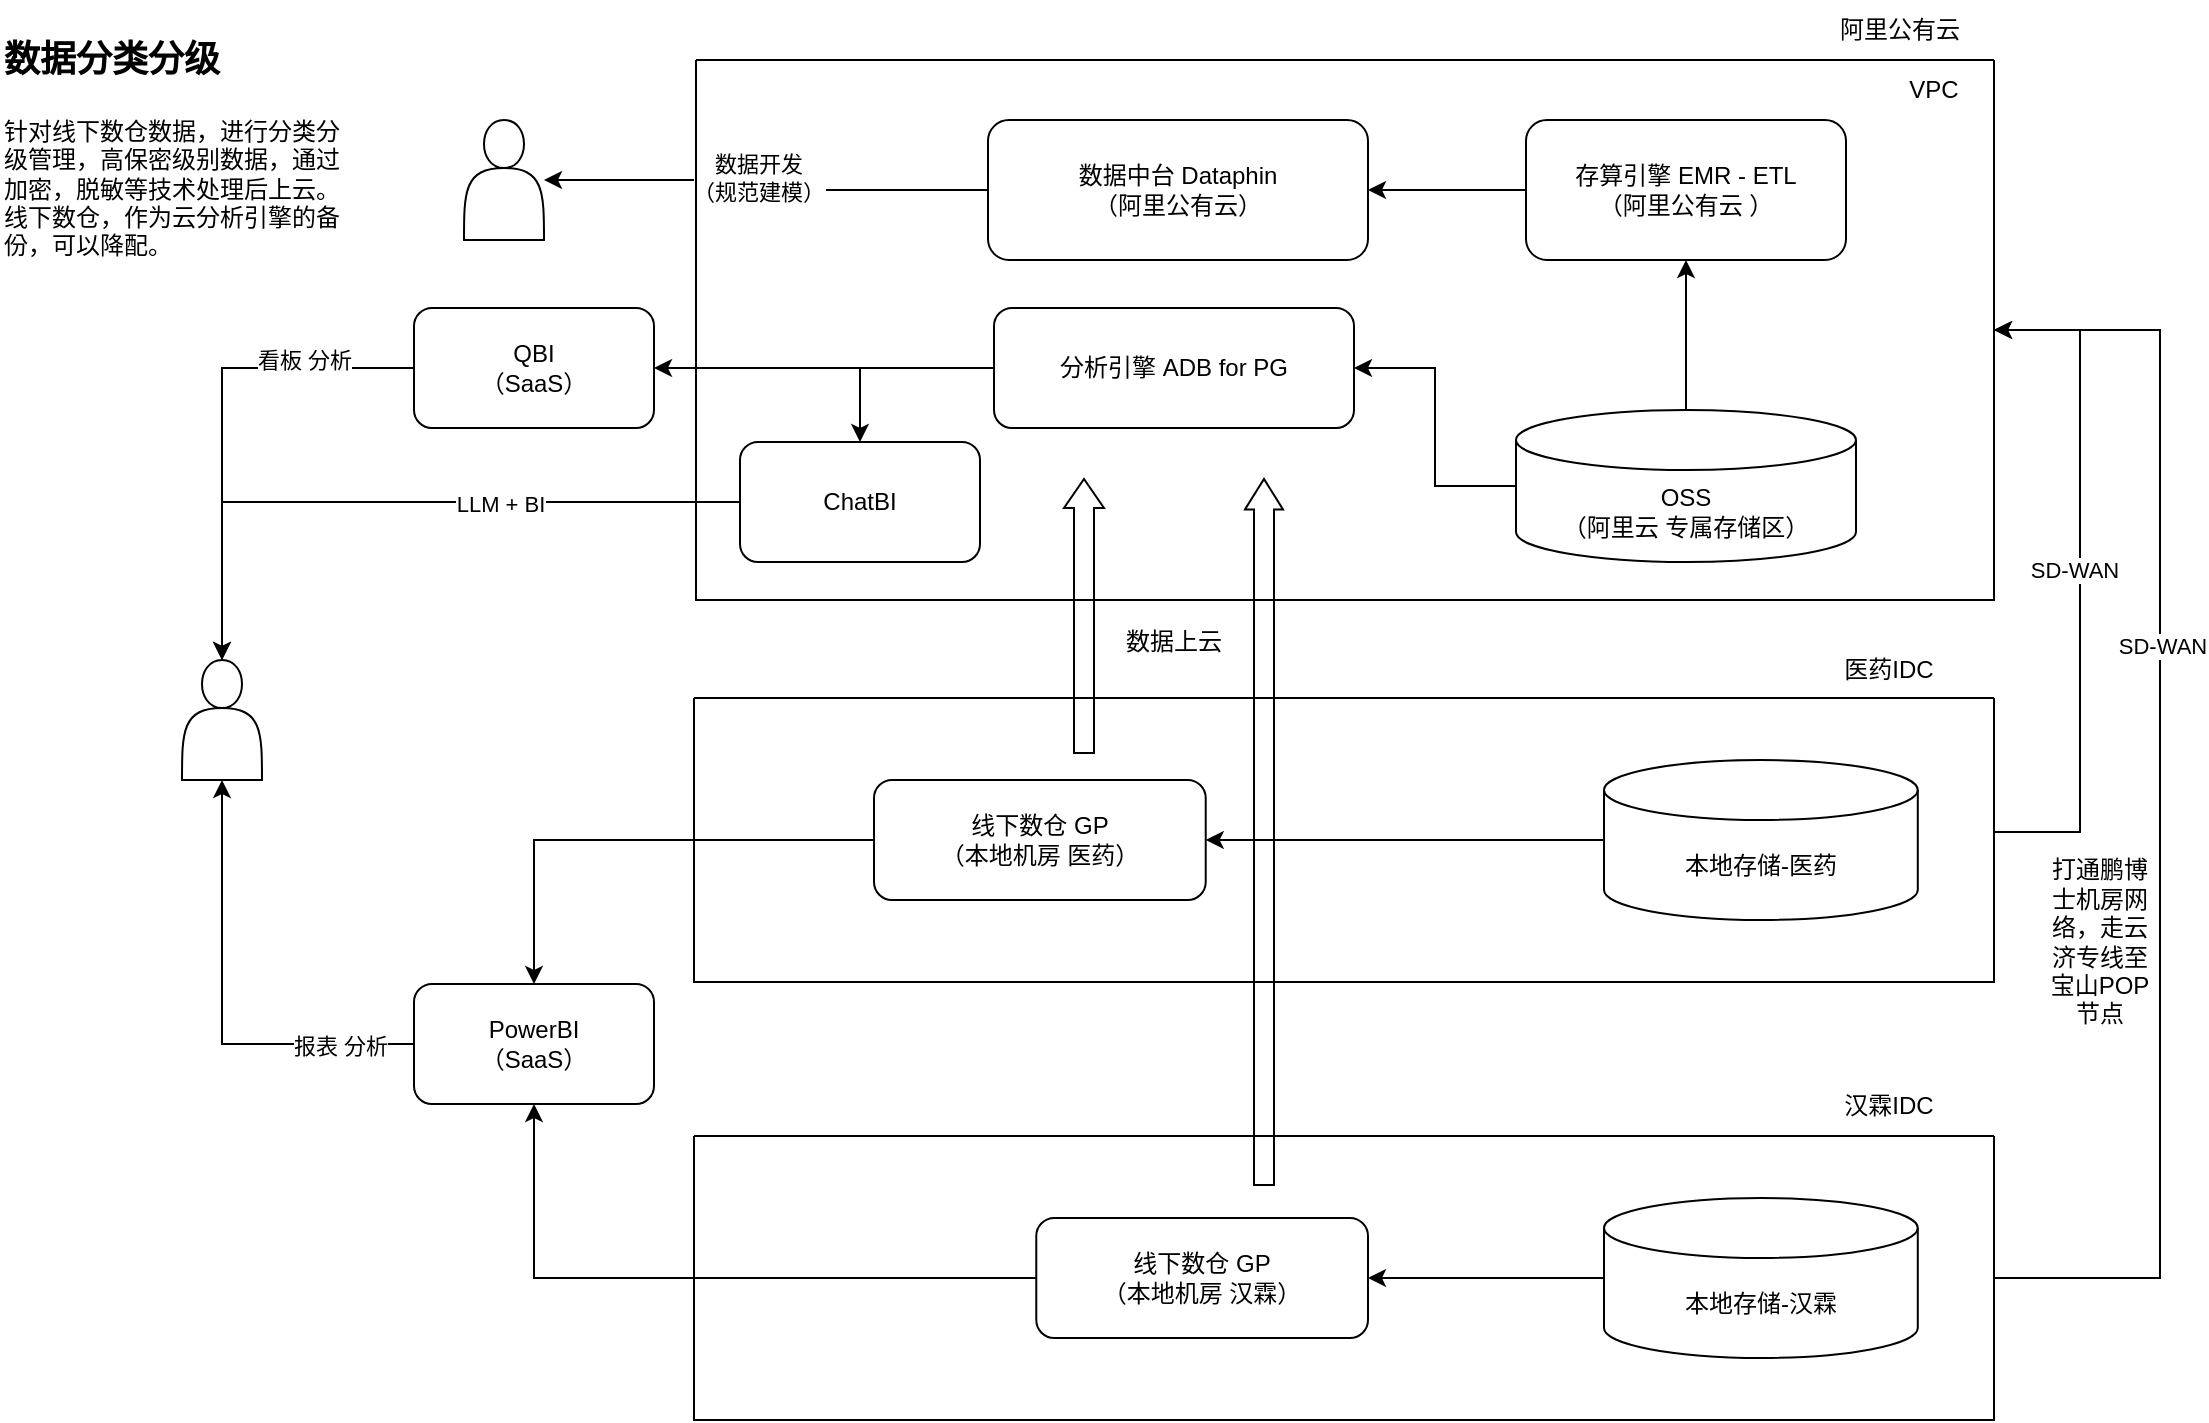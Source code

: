 <mxfile version="24.7.6">
  <diagram name="第 1 页" id="J8GREibbCt4KV59v55ON">
    <mxGraphModel dx="1479" dy="728" grid="1" gridSize="10" guides="1" tooltips="1" connect="1" arrows="1" fold="1" page="1" pageScale="1" pageWidth="1169" pageHeight="827" math="0" shadow="0">
      <root>
        <mxCell id="0" />
        <mxCell id="1" parent="0" />
        <mxCell id="eCR380lotrIrXrgE_NF7-7" style="edgeStyle=orthogonalEdgeStyle;rounded=0;orthogonalLoop=1;jettySize=auto;html=1;" parent="1" source="eCR380lotrIrXrgE_NF7-1" target="eCR380lotrIrXrgE_NF7-6" edge="1">
          <mxGeometry relative="1" as="geometry" />
        </mxCell>
        <mxCell id="eCR380lotrIrXrgE_NF7-8" value="数据开发&lt;div&gt;（规范建模）&lt;/div&gt;" style="edgeLabel;html=1;align=center;verticalAlign=middle;resizable=0;points=[];" parent="eCR380lotrIrXrgE_NF7-7" vertex="1" connectable="0">
          <mxGeometry x="0.058" y="-1" relative="1" as="geometry">
            <mxPoint as="offset" />
          </mxGeometry>
        </mxCell>
        <mxCell id="eCR380lotrIrXrgE_NF7-1" value="数据中台 Dataphin&lt;div&gt;（阿里公有云）&lt;/div&gt;" style="rounded=1;whiteSpace=wrap;html=1;" parent="1" vertex="1">
          <mxGeometry x="524" y="104" width="190" height="70" as="geometry" />
        </mxCell>
        <mxCell id="eCR380lotrIrXrgE_NF7-3" style="edgeStyle=orthogonalEdgeStyle;rounded=0;orthogonalLoop=1;jettySize=auto;html=1;entryX=1;entryY=0.5;entryDx=0;entryDy=0;" parent="1" source="eCR380lotrIrXrgE_NF7-2" target="eCR380lotrIrXrgE_NF7-1" edge="1">
          <mxGeometry relative="1" as="geometry" />
        </mxCell>
        <mxCell id="eCR380lotrIrXrgE_NF7-2" value="存算引擎&amp;nbsp;&lt;span style=&quot;background-color: initial;&quot;&gt;EMR - ETL&lt;/span&gt;&lt;div&gt;&lt;span style=&quot;background-color: initial;&quot;&gt;（阿里公有云 ）&lt;/span&gt;&lt;/div&gt;" style="rounded=1;whiteSpace=wrap;html=1;" parent="1" vertex="1">
          <mxGeometry x="793" y="104" width="160" height="70" as="geometry" />
        </mxCell>
        <mxCell id="3lcD780MJlMU8Dt1Kvg1-14" style="edgeStyle=orthogonalEdgeStyle;rounded=0;orthogonalLoop=1;jettySize=auto;html=1;entryX=0.5;entryY=1;entryDx=0;entryDy=0;" edge="1" parent="1" source="eCR380lotrIrXrgE_NF7-4" target="eCR380lotrIrXrgE_NF7-2">
          <mxGeometry relative="1" as="geometry" />
        </mxCell>
        <mxCell id="3lcD780MJlMU8Dt1Kvg1-15" style="edgeStyle=orthogonalEdgeStyle;rounded=0;orthogonalLoop=1;jettySize=auto;html=1;" edge="1" parent="1" source="eCR380lotrIrXrgE_NF7-4" target="eCR380lotrIrXrgE_NF7-9">
          <mxGeometry relative="1" as="geometry" />
        </mxCell>
        <mxCell id="eCR380lotrIrXrgE_NF7-4" value="OSS&lt;div&gt;（阿里云 专属存储区）&lt;/div&gt;" style="shape=cylinder3;whiteSpace=wrap;html=1;boundedLbl=1;backgroundOutline=1;size=15;" parent="1" vertex="1">
          <mxGeometry x="788" y="249" width="170" height="76" as="geometry" />
        </mxCell>
        <mxCell id="eCR380lotrIrXrgE_NF7-6" value="" style="shape=actor;whiteSpace=wrap;html=1;" parent="1" vertex="1">
          <mxGeometry x="262" y="104" width="40" height="60" as="geometry" />
        </mxCell>
        <mxCell id="eCR380lotrIrXrgE_NF7-12" style="edgeStyle=orthogonalEdgeStyle;rounded=0;orthogonalLoop=1;jettySize=auto;html=1;entryX=1;entryY=0.5;entryDx=0;entryDy=0;" parent="1" source="eCR380lotrIrXrgE_NF7-9" target="eCR380lotrIrXrgE_NF7-11" edge="1">
          <mxGeometry relative="1" as="geometry" />
        </mxCell>
        <mxCell id="3lcD780MJlMU8Dt1Kvg1-5" style="edgeStyle=orthogonalEdgeStyle;rounded=0;orthogonalLoop=1;jettySize=auto;html=1;entryX=0.5;entryY=0;entryDx=0;entryDy=0;" edge="1" parent="1" source="eCR380lotrIrXrgE_NF7-9" target="3lcD780MJlMU8Dt1Kvg1-3">
          <mxGeometry relative="1" as="geometry" />
        </mxCell>
        <mxCell id="eCR380lotrIrXrgE_NF7-9" value="分析引擎 ADB for PG" style="rounded=1;whiteSpace=wrap;html=1;" parent="1" vertex="1">
          <mxGeometry x="527" y="198" width="180" height="60" as="geometry" />
        </mxCell>
        <mxCell id="3lcD780MJlMU8Dt1Kvg1-7" style="edgeStyle=orthogonalEdgeStyle;rounded=0;orthogonalLoop=1;jettySize=auto;html=1;entryX=0.5;entryY=0;entryDx=0;entryDy=0;" edge="1" parent="1" source="eCR380lotrIrXrgE_NF7-11" target="eCR380lotrIrXrgE_NF7-13">
          <mxGeometry relative="1" as="geometry" />
        </mxCell>
        <mxCell id="3lcD780MJlMU8Dt1Kvg1-10" value="看板 分析" style="edgeLabel;html=1;align=center;verticalAlign=middle;resizable=0;points=[];" vertex="1" connectable="0" parent="3lcD780MJlMU8Dt1Kvg1-7">
          <mxGeometry x="-0.545" y="-4" relative="1" as="geometry">
            <mxPoint as="offset" />
          </mxGeometry>
        </mxCell>
        <mxCell id="eCR380lotrIrXrgE_NF7-11" value="QBI&lt;div&gt;（SaaS）&lt;/div&gt;" style="rounded=1;whiteSpace=wrap;html=1;" parent="1" vertex="1">
          <mxGeometry x="237" y="198" width="120" height="60" as="geometry" />
        </mxCell>
        <mxCell id="eCR380lotrIrXrgE_NF7-13" value="" style="shape=actor;whiteSpace=wrap;html=1;" parent="1" vertex="1">
          <mxGeometry x="121" y="374" width="40" height="60" as="geometry" />
        </mxCell>
        <mxCell id="3lcD780MJlMU8Dt1Kvg1-8" style="edgeStyle=orthogonalEdgeStyle;rounded=0;orthogonalLoop=1;jettySize=auto;html=1;entryX=0.5;entryY=1;entryDx=0;entryDy=0;" edge="1" parent="1" source="eCR380lotrIrXrgE_NF7-32" target="eCR380lotrIrXrgE_NF7-13">
          <mxGeometry relative="1" as="geometry" />
        </mxCell>
        <mxCell id="3lcD780MJlMU8Dt1Kvg1-11" value="报表 分析" style="edgeLabel;html=1;align=center;verticalAlign=middle;resizable=0;points=[];" vertex="1" connectable="0" parent="3lcD780MJlMU8Dt1Kvg1-8">
          <mxGeometry x="-0.675" y="1" relative="1" as="geometry">
            <mxPoint as="offset" />
          </mxGeometry>
        </mxCell>
        <mxCell id="eCR380lotrIrXrgE_NF7-32" value="PowerBI&lt;div&gt;（SaaS）&lt;/div&gt;" style="rounded=1;whiteSpace=wrap;html=1;" parent="1" vertex="1">
          <mxGeometry x="237" y="536" width="120" height="60" as="geometry" />
        </mxCell>
        <mxCell id="eCR380lotrIrXrgE_NF7-44" value="" style="group" parent="1" vertex="1" connectable="0">
          <mxGeometry x="377" y="364" width="650" height="171" as="geometry" />
        </mxCell>
        <mxCell id="eCR380lotrIrXrgE_NF7-20" style="edgeStyle=orthogonalEdgeStyle;rounded=0;orthogonalLoop=1;jettySize=auto;html=1;" parent="eCR380lotrIrXrgE_NF7-44" source="eCR380lotrIrXrgE_NF7-19" target="eCR380lotrIrXrgE_NF7-17" edge="1">
          <mxGeometry relative="1" as="geometry" />
        </mxCell>
        <mxCell id="eCR380lotrIrXrgE_NF7-19" value="本地存储-医药" style="shape=cylinder3;whiteSpace=wrap;html=1;boundedLbl=1;backgroundOutline=1;size=15;" parent="eCR380lotrIrXrgE_NF7-44" vertex="1">
          <mxGeometry x="455.0" y="60" width="156.897" height="80" as="geometry" />
        </mxCell>
        <mxCell id="eCR380lotrIrXrgE_NF7-40" value="" style="swimlane;startSize=0;" parent="eCR380lotrIrXrgE_NF7-44" vertex="1">
          <mxGeometry y="29" width="650" height="142" as="geometry">
            <mxRectangle y="29" width="50" height="40" as="alternateBounds" />
          </mxGeometry>
        </mxCell>
        <mxCell id="eCR380lotrIrXrgE_NF7-17" value="线下数仓 GP&lt;div&gt;（本地机房 医药）&lt;/div&gt;" style="rounded=1;whiteSpace=wrap;html=1;" parent="eCR380lotrIrXrgE_NF7-40" vertex="1">
          <mxGeometry x="89.998" y="41" width="165.862" height="60" as="geometry" />
        </mxCell>
        <mxCell id="eCR380lotrIrXrgE_NF7-41" value="医药IDC" style="text;html=1;align=center;verticalAlign=middle;whiteSpace=wrap;rounded=0;" parent="eCR380lotrIrXrgE_NF7-44" vertex="1">
          <mxGeometry x="544.655" width="105.345" height="30" as="geometry" />
        </mxCell>
        <mxCell id="RV-wWZa_JN4536aJD9VN-5" value="" style="shape=flexArrow;endArrow=classic;html=1;rounded=0;endWidth=9;endSize=4.5;entryX=0.25;entryY=1;entryDx=0;entryDy=0;" parent="eCR380lotrIrXrgE_NF7-44" edge="1">
          <mxGeometry width="50" height="50" relative="1" as="geometry">
            <mxPoint x="195" y="57" as="sourcePoint" />
            <mxPoint x="195" y="-81" as="targetPoint" />
          </mxGeometry>
        </mxCell>
        <mxCell id="eCR380lotrIrXrgE_NF7-45" value="" style="group" parent="1" vertex="1" connectable="0">
          <mxGeometry x="377" y="582" width="650" height="172" as="geometry" />
        </mxCell>
        <mxCell id="eCR380lotrIrXrgE_NF7-22" style="edgeStyle=orthogonalEdgeStyle;rounded=0;orthogonalLoop=1;jettySize=auto;html=1;" parent="eCR380lotrIrXrgE_NF7-45" source="eCR380lotrIrXrgE_NF7-21" target="eCR380lotrIrXrgE_NF7-18" edge="1">
          <mxGeometry relative="1" as="geometry" />
        </mxCell>
        <mxCell id="eCR380lotrIrXrgE_NF7-21" value="本地存储-汉霖" style="shape=cylinder3;whiteSpace=wrap;html=1;boundedLbl=1;backgroundOutline=1;size=15;" parent="eCR380lotrIrXrgE_NF7-45" vertex="1">
          <mxGeometry x="455.0" y="61" width="156.897" height="80" as="geometry" />
        </mxCell>
        <mxCell id="eCR380lotrIrXrgE_NF7-42" value="" style="swimlane;startSize=0;" parent="eCR380lotrIrXrgE_NF7-45" vertex="1">
          <mxGeometry y="30" width="650" height="142" as="geometry" />
        </mxCell>
        <mxCell id="eCR380lotrIrXrgE_NF7-18" value="线下数仓 GP&lt;div&gt;（本地机房 汉霖）&lt;/div&gt;" style="rounded=1;whiteSpace=wrap;html=1;" parent="eCR380lotrIrXrgE_NF7-42" vertex="1">
          <mxGeometry x="171.138" y="41" width="165.862" height="60" as="geometry" />
        </mxCell>
        <mxCell id="eCR380lotrIrXrgE_NF7-43" value="汉霖IDC" style="text;html=1;align=center;verticalAlign=middle;whiteSpace=wrap;rounded=0;" parent="eCR380lotrIrXrgE_NF7-45" vertex="1">
          <mxGeometry x="544.655" width="105.345" height="30" as="geometry" />
        </mxCell>
        <mxCell id="eCR380lotrIrXrgE_NF7-46" value="" style="swimlane;startSize=0;" parent="1" vertex="1">
          <mxGeometry x="378" y="74" width="649" height="270" as="geometry">
            <mxRectangle x="341" y="74" width="50" height="40" as="alternateBounds" />
          </mxGeometry>
        </mxCell>
        <mxCell id="3lcD780MJlMU8Dt1Kvg1-3" value="ChatBI" style="rounded=1;whiteSpace=wrap;html=1;" vertex="1" parent="eCR380lotrIrXrgE_NF7-46">
          <mxGeometry x="22" y="191" width="120" height="60" as="geometry" />
        </mxCell>
        <mxCell id="3lcD780MJlMU8Dt1Kvg1-16" value="VPC" style="text;html=1;align=center;verticalAlign=middle;whiteSpace=wrap;rounded=0;" vertex="1" parent="eCR380lotrIrXrgE_NF7-46">
          <mxGeometry x="589" width="60" height="30" as="geometry" />
        </mxCell>
        <mxCell id="eCR380lotrIrXrgE_NF7-47" value="阿里公有云" style="text;html=1;align=center;verticalAlign=middle;whiteSpace=wrap;rounded=0;" parent="1" vertex="1">
          <mxGeometry x="933" y="44" width="94" height="30" as="geometry" />
        </mxCell>
        <mxCell id="eCR380lotrIrXrgE_NF7-48" style="edgeStyle=orthogonalEdgeStyle;rounded=0;orthogonalLoop=1;jettySize=auto;html=1;entryX=1;entryY=0.5;entryDx=0;entryDy=0;exitX=1;exitY=0.5;exitDx=0;exitDy=0;" parent="1" source="eCR380lotrIrXrgE_NF7-40" target="eCR380lotrIrXrgE_NF7-46" edge="1">
          <mxGeometry relative="1" as="geometry">
            <Array as="points">
              <mxPoint x="1027" y="460" />
              <mxPoint x="1070" y="460" />
              <mxPoint x="1070" y="209" />
            </Array>
          </mxGeometry>
        </mxCell>
        <mxCell id="3lcD780MJlMU8Dt1Kvg1-17" value="SD-WAN" style="edgeLabel;html=1;align=center;verticalAlign=middle;resizable=0;points=[];" vertex="1" connectable="0" parent="eCR380lotrIrXrgE_NF7-48">
          <mxGeometry x="0.049" y="3" relative="1" as="geometry">
            <mxPoint y="1" as="offset" />
          </mxGeometry>
        </mxCell>
        <mxCell id="eCR380lotrIrXrgE_NF7-30" style="edgeStyle=orthogonalEdgeStyle;rounded=0;orthogonalLoop=1;jettySize=auto;html=1;entryX=0.5;entryY=0;entryDx=0;entryDy=0;" parent="1" source="eCR380lotrIrXrgE_NF7-17" target="eCR380lotrIrXrgE_NF7-32" edge="1">
          <mxGeometry relative="1" as="geometry">
            <mxPoint x="535.017" y="464" as="targetPoint" />
          </mxGeometry>
        </mxCell>
        <mxCell id="eCR380lotrIrXrgE_NF7-31" style="edgeStyle=orthogonalEdgeStyle;rounded=0;orthogonalLoop=1;jettySize=auto;html=1;entryX=0.5;entryY=1;entryDx=0;entryDy=0;" parent="1" source="eCR380lotrIrXrgE_NF7-18" target="eCR380lotrIrXrgE_NF7-32" edge="1">
          <mxGeometry relative="1" as="geometry">
            <mxPoint x="535.017" y="683" as="targetPoint" />
          </mxGeometry>
        </mxCell>
        <mxCell id="RV-wWZa_JN4536aJD9VN-8" value="数据上云" style="text;html=1;align=center;verticalAlign=middle;whiteSpace=wrap;rounded=0;" parent="1" vertex="1">
          <mxGeometry x="587" y="350" width="60" height="30" as="geometry" />
        </mxCell>
        <mxCell id="RV-wWZa_JN4536aJD9VN-9" value="&lt;h1 style=&quot;margin-top: 0px;&quot;&gt;&lt;font style=&quot;font-size: 18px;&quot;&gt;数据分类分级&lt;/font&gt;&lt;/h1&gt;&lt;p&gt;针对线下数仓数据，进行分类分级管理，高保密级别数据，通过加密，脱敏等技术处理后上云。线下数仓，作为云分析引擎的备份，可以降配。&lt;/p&gt;" style="text;html=1;whiteSpace=wrap;overflow=hidden;rounded=0;" parent="1" vertex="1">
          <mxGeometry x="30" y="51" width="180" height="120" as="geometry" />
        </mxCell>
        <mxCell id="3lcD780MJlMU8Dt1Kvg1-6" style="edgeStyle=orthogonalEdgeStyle;rounded=0;orthogonalLoop=1;jettySize=auto;html=1;" edge="1" parent="1" source="3lcD780MJlMU8Dt1Kvg1-3" target="eCR380lotrIrXrgE_NF7-13">
          <mxGeometry relative="1" as="geometry" />
        </mxCell>
        <mxCell id="3lcD780MJlMU8Dt1Kvg1-9" value="LLM + BI" style="edgeLabel;html=1;align=center;verticalAlign=middle;resizable=0;points=[];" vertex="1" connectable="0" parent="3lcD780MJlMU8Dt1Kvg1-6">
          <mxGeometry x="-0.29" y="1" relative="1" as="geometry">
            <mxPoint as="offset" />
          </mxGeometry>
        </mxCell>
        <mxCell id="RV-wWZa_JN4536aJD9VN-6" value="" style="shape=flexArrow;endArrow=classic;html=1;rounded=0;endWidth=8;endSize=4.73;entryX=0.75;entryY=1;entryDx=0;entryDy=0;" parent="1" edge="1">
          <mxGeometry width="50" height="50" relative="1" as="geometry">
            <mxPoint x="662" y="637" as="sourcePoint" />
            <mxPoint x="662" y="283" as="targetPoint" />
          </mxGeometry>
        </mxCell>
        <mxCell id="3lcD780MJlMU8Dt1Kvg1-21" style="edgeStyle=orthogonalEdgeStyle;rounded=0;orthogonalLoop=1;jettySize=auto;html=1;entryX=1;entryY=0.5;entryDx=0;entryDy=0;exitX=1;exitY=0.5;exitDx=0;exitDy=0;" edge="1" parent="1" source="eCR380lotrIrXrgE_NF7-42" target="eCR380lotrIrXrgE_NF7-46">
          <mxGeometry relative="1" as="geometry">
            <Array as="points">
              <mxPoint x="1110" y="683" />
              <mxPoint x="1110" y="209" />
            </Array>
          </mxGeometry>
        </mxCell>
        <mxCell id="3lcD780MJlMU8Dt1Kvg1-22" value="SD-WAN" style="edgeLabel;html=1;align=center;verticalAlign=middle;resizable=0;points=[];" vertex="1" connectable="0" parent="3lcD780MJlMU8Dt1Kvg1-21">
          <mxGeometry x="0.247" y="-1" relative="1" as="geometry">
            <mxPoint as="offset" />
          </mxGeometry>
        </mxCell>
        <mxCell id="3lcD780MJlMU8Dt1Kvg1-23" value="打通鹏博士机房网络，走云济专线至宝山POP节点" style="text;html=1;align=center;verticalAlign=middle;whiteSpace=wrap;rounded=0;" vertex="1" parent="1">
          <mxGeometry x="1050" y="500" width="60" height="30" as="geometry" />
        </mxCell>
      </root>
    </mxGraphModel>
  </diagram>
</mxfile>
